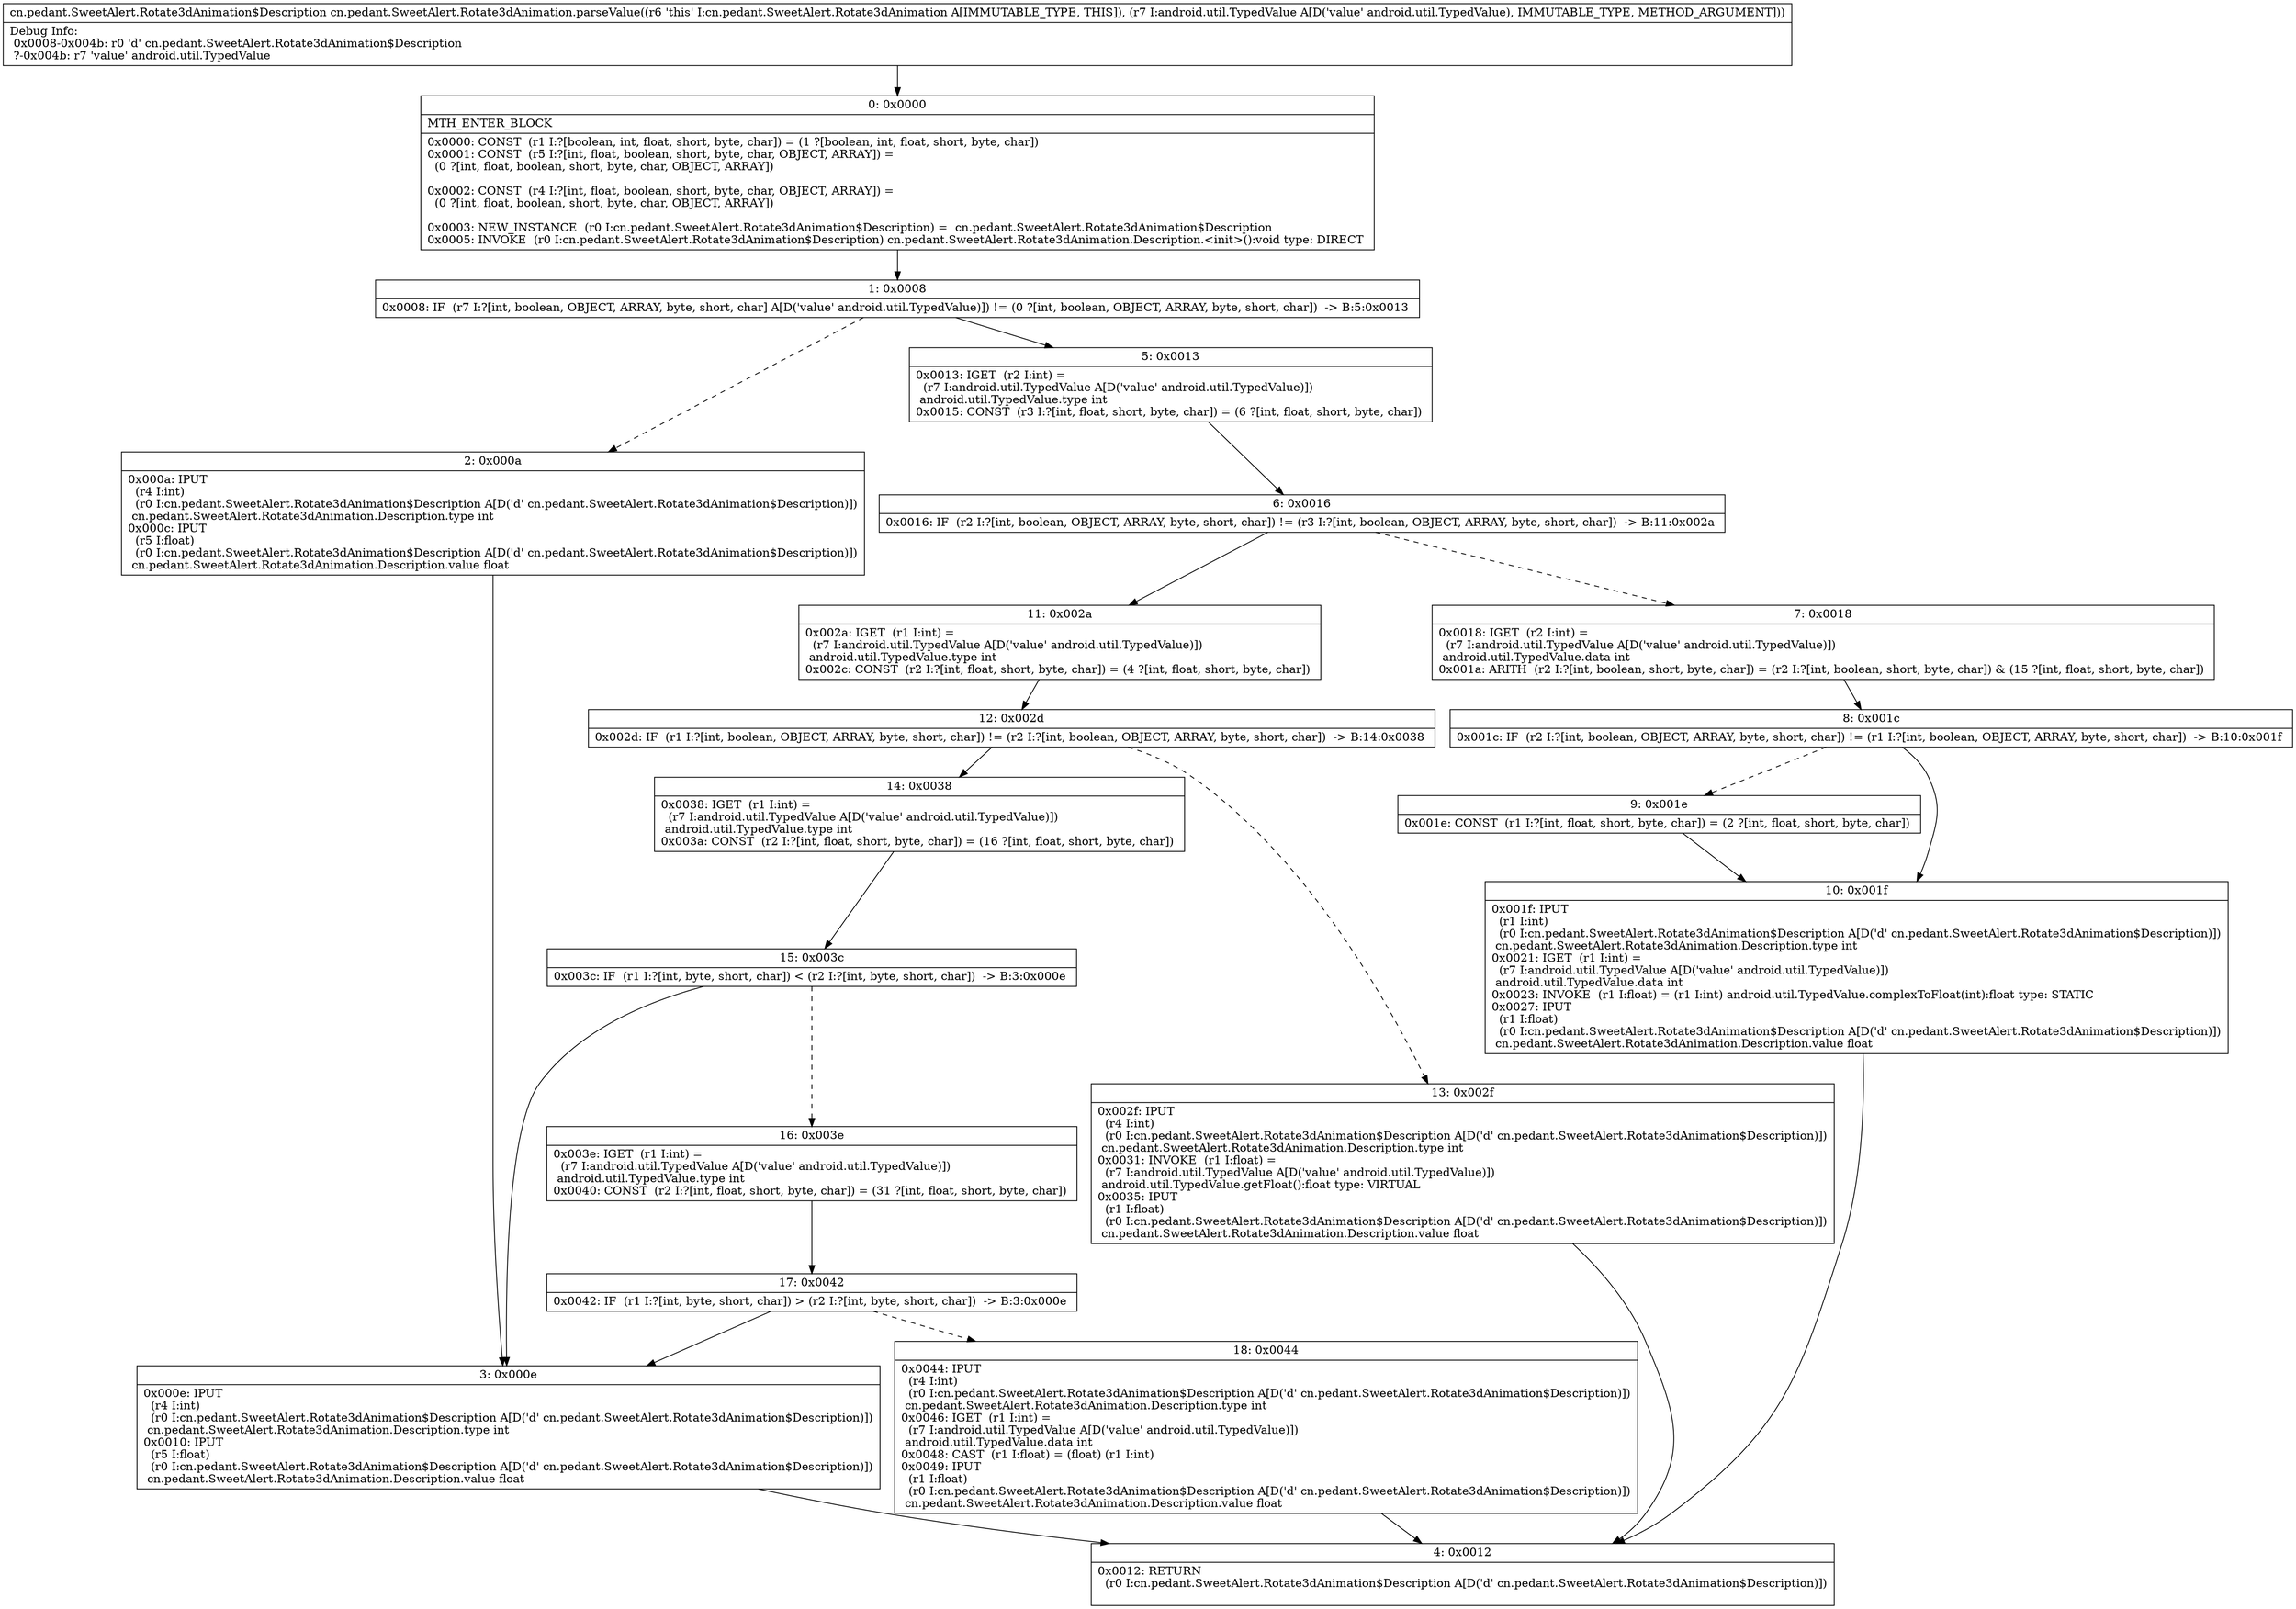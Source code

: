 digraph "CFG forcn.pedant.SweetAlert.Rotate3dAnimation.parseValue(Landroid\/util\/TypedValue;)Lcn\/pedant\/SweetAlert\/Rotate3dAnimation$Description;" {
Node_0 [shape=record,label="{0\:\ 0x0000|MTH_ENTER_BLOCK\l|0x0000: CONST  (r1 I:?[boolean, int, float, short, byte, char]) = (1 ?[boolean, int, float, short, byte, char]) \l0x0001: CONST  (r5 I:?[int, float, boolean, short, byte, char, OBJECT, ARRAY]) = \l  (0 ?[int, float, boolean, short, byte, char, OBJECT, ARRAY])\l \l0x0002: CONST  (r4 I:?[int, float, boolean, short, byte, char, OBJECT, ARRAY]) = \l  (0 ?[int, float, boolean, short, byte, char, OBJECT, ARRAY])\l \l0x0003: NEW_INSTANCE  (r0 I:cn.pedant.SweetAlert.Rotate3dAnimation$Description) =  cn.pedant.SweetAlert.Rotate3dAnimation$Description \l0x0005: INVOKE  (r0 I:cn.pedant.SweetAlert.Rotate3dAnimation$Description) cn.pedant.SweetAlert.Rotate3dAnimation.Description.\<init\>():void type: DIRECT \l}"];
Node_1 [shape=record,label="{1\:\ 0x0008|0x0008: IF  (r7 I:?[int, boolean, OBJECT, ARRAY, byte, short, char] A[D('value' android.util.TypedValue)]) != (0 ?[int, boolean, OBJECT, ARRAY, byte, short, char])  \-\> B:5:0x0013 \l}"];
Node_2 [shape=record,label="{2\:\ 0x000a|0x000a: IPUT  \l  (r4 I:int)\l  (r0 I:cn.pedant.SweetAlert.Rotate3dAnimation$Description A[D('d' cn.pedant.SweetAlert.Rotate3dAnimation$Description)])\l cn.pedant.SweetAlert.Rotate3dAnimation.Description.type int \l0x000c: IPUT  \l  (r5 I:float)\l  (r0 I:cn.pedant.SweetAlert.Rotate3dAnimation$Description A[D('d' cn.pedant.SweetAlert.Rotate3dAnimation$Description)])\l cn.pedant.SweetAlert.Rotate3dAnimation.Description.value float \l}"];
Node_3 [shape=record,label="{3\:\ 0x000e|0x000e: IPUT  \l  (r4 I:int)\l  (r0 I:cn.pedant.SweetAlert.Rotate3dAnimation$Description A[D('d' cn.pedant.SweetAlert.Rotate3dAnimation$Description)])\l cn.pedant.SweetAlert.Rotate3dAnimation.Description.type int \l0x0010: IPUT  \l  (r5 I:float)\l  (r0 I:cn.pedant.SweetAlert.Rotate3dAnimation$Description A[D('d' cn.pedant.SweetAlert.Rotate3dAnimation$Description)])\l cn.pedant.SweetAlert.Rotate3dAnimation.Description.value float \l}"];
Node_4 [shape=record,label="{4\:\ 0x0012|0x0012: RETURN  \l  (r0 I:cn.pedant.SweetAlert.Rotate3dAnimation$Description A[D('d' cn.pedant.SweetAlert.Rotate3dAnimation$Description)])\l \l}"];
Node_5 [shape=record,label="{5\:\ 0x0013|0x0013: IGET  (r2 I:int) = \l  (r7 I:android.util.TypedValue A[D('value' android.util.TypedValue)])\l android.util.TypedValue.type int \l0x0015: CONST  (r3 I:?[int, float, short, byte, char]) = (6 ?[int, float, short, byte, char]) \l}"];
Node_6 [shape=record,label="{6\:\ 0x0016|0x0016: IF  (r2 I:?[int, boolean, OBJECT, ARRAY, byte, short, char]) != (r3 I:?[int, boolean, OBJECT, ARRAY, byte, short, char])  \-\> B:11:0x002a \l}"];
Node_7 [shape=record,label="{7\:\ 0x0018|0x0018: IGET  (r2 I:int) = \l  (r7 I:android.util.TypedValue A[D('value' android.util.TypedValue)])\l android.util.TypedValue.data int \l0x001a: ARITH  (r2 I:?[int, boolean, short, byte, char]) = (r2 I:?[int, boolean, short, byte, char]) & (15 ?[int, float, short, byte, char]) \l}"];
Node_8 [shape=record,label="{8\:\ 0x001c|0x001c: IF  (r2 I:?[int, boolean, OBJECT, ARRAY, byte, short, char]) != (r1 I:?[int, boolean, OBJECT, ARRAY, byte, short, char])  \-\> B:10:0x001f \l}"];
Node_9 [shape=record,label="{9\:\ 0x001e|0x001e: CONST  (r1 I:?[int, float, short, byte, char]) = (2 ?[int, float, short, byte, char]) \l}"];
Node_10 [shape=record,label="{10\:\ 0x001f|0x001f: IPUT  \l  (r1 I:int)\l  (r0 I:cn.pedant.SweetAlert.Rotate3dAnimation$Description A[D('d' cn.pedant.SweetAlert.Rotate3dAnimation$Description)])\l cn.pedant.SweetAlert.Rotate3dAnimation.Description.type int \l0x0021: IGET  (r1 I:int) = \l  (r7 I:android.util.TypedValue A[D('value' android.util.TypedValue)])\l android.util.TypedValue.data int \l0x0023: INVOKE  (r1 I:float) = (r1 I:int) android.util.TypedValue.complexToFloat(int):float type: STATIC \l0x0027: IPUT  \l  (r1 I:float)\l  (r0 I:cn.pedant.SweetAlert.Rotate3dAnimation$Description A[D('d' cn.pedant.SweetAlert.Rotate3dAnimation$Description)])\l cn.pedant.SweetAlert.Rotate3dAnimation.Description.value float \l}"];
Node_11 [shape=record,label="{11\:\ 0x002a|0x002a: IGET  (r1 I:int) = \l  (r7 I:android.util.TypedValue A[D('value' android.util.TypedValue)])\l android.util.TypedValue.type int \l0x002c: CONST  (r2 I:?[int, float, short, byte, char]) = (4 ?[int, float, short, byte, char]) \l}"];
Node_12 [shape=record,label="{12\:\ 0x002d|0x002d: IF  (r1 I:?[int, boolean, OBJECT, ARRAY, byte, short, char]) != (r2 I:?[int, boolean, OBJECT, ARRAY, byte, short, char])  \-\> B:14:0x0038 \l}"];
Node_13 [shape=record,label="{13\:\ 0x002f|0x002f: IPUT  \l  (r4 I:int)\l  (r0 I:cn.pedant.SweetAlert.Rotate3dAnimation$Description A[D('d' cn.pedant.SweetAlert.Rotate3dAnimation$Description)])\l cn.pedant.SweetAlert.Rotate3dAnimation.Description.type int \l0x0031: INVOKE  (r1 I:float) = \l  (r7 I:android.util.TypedValue A[D('value' android.util.TypedValue)])\l android.util.TypedValue.getFloat():float type: VIRTUAL \l0x0035: IPUT  \l  (r1 I:float)\l  (r0 I:cn.pedant.SweetAlert.Rotate3dAnimation$Description A[D('d' cn.pedant.SweetAlert.Rotate3dAnimation$Description)])\l cn.pedant.SweetAlert.Rotate3dAnimation.Description.value float \l}"];
Node_14 [shape=record,label="{14\:\ 0x0038|0x0038: IGET  (r1 I:int) = \l  (r7 I:android.util.TypedValue A[D('value' android.util.TypedValue)])\l android.util.TypedValue.type int \l0x003a: CONST  (r2 I:?[int, float, short, byte, char]) = (16 ?[int, float, short, byte, char]) \l}"];
Node_15 [shape=record,label="{15\:\ 0x003c|0x003c: IF  (r1 I:?[int, byte, short, char]) \< (r2 I:?[int, byte, short, char])  \-\> B:3:0x000e \l}"];
Node_16 [shape=record,label="{16\:\ 0x003e|0x003e: IGET  (r1 I:int) = \l  (r7 I:android.util.TypedValue A[D('value' android.util.TypedValue)])\l android.util.TypedValue.type int \l0x0040: CONST  (r2 I:?[int, float, short, byte, char]) = (31 ?[int, float, short, byte, char]) \l}"];
Node_17 [shape=record,label="{17\:\ 0x0042|0x0042: IF  (r1 I:?[int, byte, short, char]) \> (r2 I:?[int, byte, short, char])  \-\> B:3:0x000e \l}"];
Node_18 [shape=record,label="{18\:\ 0x0044|0x0044: IPUT  \l  (r4 I:int)\l  (r0 I:cn.pedant.SweetAlert.Rotate3dAnimation$Description A[D('d' cn.pedant.SweetAlert.Rotate3dAnimation$Description)])\l cn.pedant.SweetAlert.Rotate3dAnimation.Description.type int \l0x0046: IGET  (r1 I:int) = \l  (r7 I:android.util.TypedValue A[D('value' android.util.TypedValue)])\l android.util.TypedValue.data int \l0x0048: CAST  (r1 I:float) = (float) (r1 I:int) \l0x0049: IPUT  \l  (r1 I:float)\l  (r0 I:cn.pedant.SweetAlert.Rotate3dAnimation$Description A[D('d' cn.pedant.SweetAlert.Rotate3dAnimation$Description)])\l cn.pedant.SweetAlert.Rotate3dAnimation.Description.value float \l}"];
MethodNode[shape=record,label="{cn.pedant.SweetAlert.Rotate3dAnimation$Description cn.pedant.SweetAlert.Rotate3dAnimation.parseValue((r6 'this' I:cn.pedant.SweetAlert.Rotate3dAnimation A[IMMUTABLE_TYPE, THIS]), (r7 I:android.util.TypedValue A[D('value' android.util.TypedValue), IMMUTABLE_TYPE, METHOD_ARGUMENT]))  | Debug Info:\l  0x0008\-0x004b: r0 'd' cn.pedant.SweetAlert.Rotate3dAnimation$Description\l  ?\-0x004b: r7 'value' android.util.TypedValue\l}"];
MethodNode -> Node_0;
Node_0 -> Node_1;
Node_1 -> Node_2[style=dashed];
Node_1 -> Node_5;
Node_2 -> Node_3;
Node_3 -> Node_4;
Node_5 -> Node_6;
Node_6 -> Node_7[style=dashed];
Node_6 -> Node_11;
Node_7 -> Node_8;
Node_8 -> Node_9[style=dashed];
Node_8 -> Node_10;
Node_9 -> Node_10;
Node_10 -> Node_4;
Node_11 -> Node_12;
Node_12 -> Node_13[style=dashed];
Node_12 -> Node_14;
Node_13 -> Node_4;
Node_14 -> Node_15;
Node_15 -> Node_3;
Node_15 -> Node_16[style=dashed];
Node_16 -> Node_17;
Node_17 -> Node_3;
Node_17 -> Node_18[style=dashed];
Node_18 -> Node_4;
}

